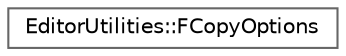 digraph "Graphical Class Hierarchy"
{
 // INTERACTIVE_SVG=YES
 // LATEX_PDF_SIZE
  bgcolor="transparent";
  edge [fontname=Helvetica,fontsize=10,labelfontname=Helvetica,labelfontsize=10];
  node [fontname=Helvetica,fontsize=10,shape=box,height=0.2,width=0.4];
  rankdir="LR";
  Node0 [id="Node000000",label="EditorUtilities::FCopyOptions",height=0.2,width=0.4,color="grey40", fillcolor="white", style="filled",URL="$d6/dfd/structEditorUtilities_1_1FCopyOptions.html",tooltip="Copy options structure for CopyActorProperties."];
}
